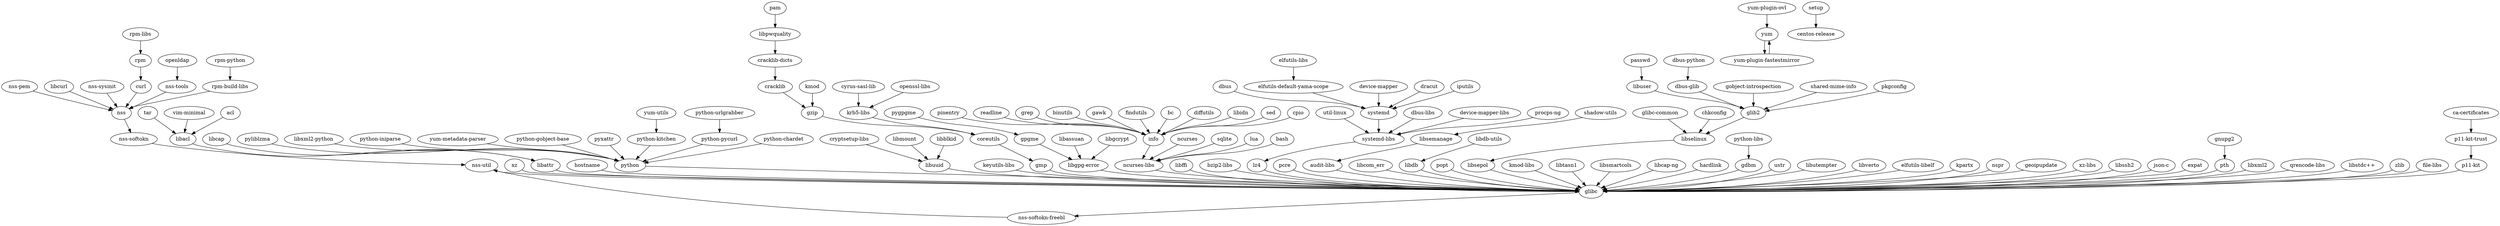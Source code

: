 digraph G {
"rpm-libs" -> "rpm"; "curl" -> "nss"; "xz" -> "glibc"; "chkconfig" -> "libselinux"; "p11-kit" -> "glibc"; "openldap" -> "nss-tools"; "p11-kit-trust" -> "p11-kit"; "dbus-libs" -> "systemd-libs"; "yum-utils" -> "python-kitchen"; "hostname" -> "glibc"; "nss-softokn" -> "nss-util"; "libattr" -> "glibc"; "gawk" -> "info"; "python" -> "glibc"; "keyutils-libs" -> "glibc"; "cryptsetup-libs" -> "libuuid"; "libuuid" -> "glibc"; "libgpg-error" -> "glibc"; "yum-plugin-ovl" -> "yum"; "python-chardet" -> "python"; "rpm-build-libs" -> "nss"; "passwd" -> "libuser"; "libuser" -> "glib2"; "ncurses-libs" -> "glibc"; "pyliblzma" -> "python"; "device-mapper-libs" -> "systemd-libs"; "nss-util" -> "glibc"; "findutils" -> "info"; "dbus-glib" -> "glib2"; "glibc-common" -> "libselinux"; "bc" -> "info"; "libffi" -> "glibc"; "bzip2-libs" -> "glibc"; "gmp" -> "glibc"; "diffutils" -> "info"; "cracklib" -> "gzip"; "yum-plugin-fastestmirror" -> "yum"; "nss" -> "nss-softokn"; "libidn" -> "info"; "libxml2-python" -> "python"; "pcre" -> "glibc"; "sed" -> "info"; "systemd-libs" -> "lz4"; "pygpgme" -> "gpgme"; "python-pycurl" -> "python"; "vim-minimal" -> "libacl"; "audit-libs" -> "glibc"; "libcom_err" -> "glibc"; "systemd" -> "systemd-libs"; "lz4" -> "glibc"; "libmount" -> "libuuid"; "gpgme" -> "libgpg-error"; "gzip" -> "coreutils"; "libassuan" -> "libgpg-error"; "libcap" -> "libattr"; "libdb-utils" -> "libdb"; "procps-ng" -> "systemd-libs"; "popt" -> "glibc"; "libpwquality" -> "cracklib-dicts"; "dbus-python" -> "dbus-glib"; "libsepol" -> "glibc"; "kmod-libs" -> "glibc"; "libtasn1" -> "glibc"; "cpio" -> "info"; "rpm-python" -> "rpm-build-libs"; "kmod" -> "gzip"; "libsmartcols" -> "glibc"; "acl" -> "libacl"; "nss-pem" -> "nss"; "ncurses" -> "ncurses-libs"; "libcap-ng" -> "glibc"; "libselinux" -> "libsepol"; "util-linux" -> "systemd-libs"; "hardlink" -> "glibc"; "pinentry" -> "info"; "python-kitchen" -> "python"; "shadow-utils" -> "libsemanage"; "pam" -> "libpwquality"; "info" -> "ncurses-libs"; "tar" -> "libacl"; "sqlite" -> "ncurses-libs"; "libacl" -> "libattr"; "python-libs" -> "gdbm"; "ustr" -> "glibc"; "libutempter" -> "glibc"; "libverto" -> "glibc"; "gobject-introspection" -> "glib2"; "dbus" -> "systemd"; "elfutils-libelf" -> "glibc"; "kpartx" -> "glibc"; "nspr" -> "glibc"; "elfutils-libs" -> "elfutils-default-yama-scope"; "device-mapper" -> "systemd"; "glibc" -> "nss-softokn-freebl"; "geoipupdate" -> "glibc"; "xz-libs" -> "glibc"; "ca-certificates" -> "p11-kit-trust"; "nss-tools" -> "nss"; "libssh2" -> "glibc"; "python-iniparse" -> "python"; "libcurl" -> "nss"; "yum" -> "yum-plugin-fastestmirror"; "cracklib-dicts" -> "cracklib"; "coreutils" -> "gmp"; "shared-mime-info" -> "glib2"; "json-c" -> "glibc"; "dracut" -> "systemd"; "expat" -> "glibc"; "gdbm" -> "glibc"; "nss-sysinit" -> "nss"; "python-urlgrabber" -> "python-pycurl"; "iputils" -> "systemd"; "readline" -> "info"; "libdb" -> "glibc"; "krb5-libs" -> "coreutils"; "pkgconfig" -> "glib2"; "libgcrypt" -> "libgpg-error"; "gnupg2" -> "pth"; "pth" -> "glibc"; "grep" -> "info"; "yum-metadata-parser" -> "python"; "python-gobject-base" -> "python"; "libsemanage" -> "audit-libs"; "libblkid" -> "libuuid"; "glib2" -> "libselinux"; "libxml2" -> "glibc"; "qrencode-libs" -> "glibc"; "elfutils-default-yama-scope" -> "systemd"; "rpm" -> "curl"; "libstdc++" -> "glibc"; "cyrus-sasl-lib" -> "krb5-libs"; "zlib" -> "glibc"; "binutils" -> "info"; "setup" -> "centos-release"; "file-libs" -> "glibc"; "lua" -> "ncurses-libs"; "nss-softokn-freebl" -> "nss-util"; "bash" -> "ncurses-libs"; "openssl-libs" -> "krb5-libs"; "pyxattr" -> "python"; }
